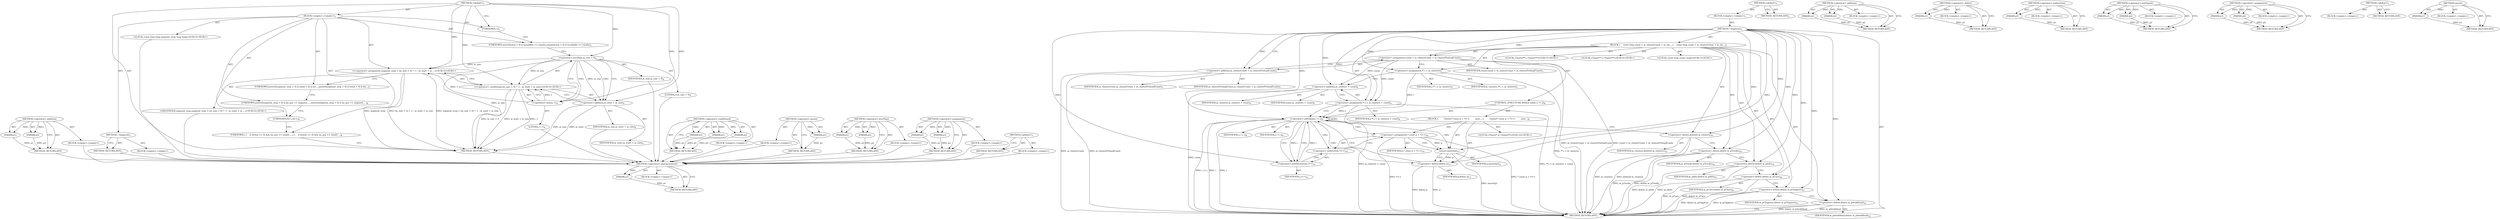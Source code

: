 digraph "&lt;global&gt;" {
vulnerable_93 [label=<(METHOD,&lt;operator&gt;.postIncrement)>];
vulnerable_94 [label=<(PARAM,p1)>];
vulnerable_95 [label=<(BLOCK,&lt;empty&gt;,&lt;empty&gt;)>];
vulnerable_96 [label=<(METHOD_RETURN,ANY)>];
vulnerable_6 [label=<(METHOD,&lt;global&gt;)<SUB>1</SUB>>];
vulnerable_7 [label=<(BLOCK,&lt;empty&gt;,&lt;empty&gt;)<SUB>1</SUB>>];
vulnerable_8 [label=<(METHOD,~Segment)<SUB>1</SUB>>];
vulnerable_9 [label=<(BLOCK,{
    const long count = m_clusterCount + m_clu...,{
    const long count = m_clusterCount + m_clu...)<SUB>2</SUB>>];
vulnerable_10 [label="<(LOCAL,const long count: long)<SUB>3</SUB>>"];
vulnerable_11 [label=<(&lt;operator&gt;.assignment,count = m_clusterCount + m_clusterPreloadCount)<SUB>3</SUB>>];
vulnerable_12 [label=<(IDENTIFIER,count,count = m_clusterCount + m_clusterPreloadCount)<SUB>3</SUB>>];
vulnerable_13 [label=<(&lt;operator&gt;.addition,m_clusterCount + m_clusterPreloadCount)<SUB>3</SUB>>];
vulnerable_14 [label=<(IDENTIFIER,m_clusterCount,m_clusterCount + m_clusterPreloadCount)<SUB>3</SUB>>];
vulnerable_15 [label=<(IDENTIFIER,m_clusterPreloadCount,m_clusterCount + m_clusterPreloadCount)<SUB>3</SUB>>];
vulnerable_16 [label="<(LOCAL,Cluster** i: Cluster**)<SUB>5</SUB>>"];
vulnerable_17 [label=<(&lt;operator&gt;.assignment,** i = m_clusters)<SUB>5</SUB>>];
vulnerable_18 [label=<(IDENTIFIER,i,** i = m_clusters)<SUB>5</SUB>>];
vulnerable_19 [label=<(IDENTIFIER,m_clusters,** i = m_clusters)<SUB>5</SUB>>];
vulnerable_20 [label="<(LOCAL,Cluster** j: Cluster**)<SUB>6</SUB>>"];
vulnerable_21 [label=<(&lt;operator&gt;.assignment,** j = m_clusters + count)<SUB>6</SUB>>];
vulnerable_22 [label=<(IDENTIFIER,j,** j = m_clusters + count)<SUB>6</SUB>>];
vulnerable_23 [label=<(&lt;operator&gt;.addition,m_clusters + count)<SUB>6</SUB>>];
vulnerable_24 [label=<(IDENTIFIER,m_clusters,m_clusters + count)<SUB>6</SUB>>];
vulnerable_25 [label=<(IDENTIFIER,count,m_clusters + count)<SUB>6</SUB>>];
vulnerable_26 [label=<(CONTROL_STRUCTURE,WHILE,while (i != j))<SUB>8</SUB>>];
vulnerable_27 [label=<(&lt;operator&gt;.notEquals,i != j)<SUB>8</SUB>>];
vulnerable_28 [label=<(IDENTIFIER,i,i != j)<SUB>8</SUB>>];
vulnerable_29 [label=<(IDENTIFIER,j,i != j)<SUB>8</SUB>>];
vulnerable_30 [label=<(BLOCK,{
        Cluster* const p = *i++;
        asse...,{
        Cluster* const p = *i++;
        asse...)<SUB>9</SUB>>];
vulnerable_31 [label="<(LOCAL,Cluster* p: Cluster*)<SUB>10</SUB>>"];
vulnerable_32 [label=<(&lt;operator&gt;.assignment,* const p = *i++)<SUB>10</SUB>>];
vulnerable_33 [label=<(IDENTIFIER,p,* const p = *i++)<SUB>10</SUB>>];
vulnerable_34 [label=<(&lt;operator&gt;.indirection,*i++)<SUB>10</SUB>>];
vulnerable_35 [label=<(&lt;operator&gt;.postIncrement,i++)<SUB>10</SUB>>];
vulnerable_36 [label=<(IDENTIFIER,i,i++)<SUB>10</SUB>>];
vulnerable_37 [label=<(assert,assert(p))<SUB>11</SUB>>];
vulnerable_38 [label=<(IDENTIFIER,p,assert(p))<SUB>11</SUB>>];
vulnerable_39 [label=<(&lt;operator&gt;.delete,delete p)<SUB>13</SUB>>];
vulnerable_40 [label=<(IDENTIFIER,p,delete p)<SUB>13</SUB>>];
vulnerable_41 [label=<(&lt;operator&gt;.delete,delete[] m_clusters)<SUB>16</SUB>>];
vulnerable_42 [label=<(IDENTIFIER,m_clusters,delete[] m_clusters)<SUB>16</SUB>>];
vulnerable_43 [label=<(&lt;operator&gt;.delete,delete m_pTracks)<SUB>18</SUB>>];
vulnerable_44 [label=<(IDENTIFIER,m_pTracks,delete m_pTracks)<SUB>18</SUB>>];
vulnerable_45 [label=<(&lt;operator&gt;.delete,delete m_pInfo)<SUB>19</SUB>>];
vulnerable_46 [label=<(IDENTIFIER,m_pInfo,delete m_pInfo)<SUB>19</SUB>>];
vulnerable_47 [label=<(&lt;operator&gt;.delete,delete m_pCues)<SUB>20</SUB>>];
vulnerable_48 [label=<(IDENTIFIER,m_pCues,delete m_pCues)<SUB>20</SUB>>];
vulnerable_49 [label=<(&lt;operator&gt;.delete,delete m_pChapters)<SUB>21</SUB>>];
vulnerable_50 [label=<(IDENTIFIER,m_pChapters,delete m_pChapters)<SUB>21</SUB>>];
vulnerable_51 [label=<(&lt;operator&gt;.delete,delete m_pSeekHead)<SUB>22</SUB>>];
vulnerable_52 [label=<(IDENTIFIER,m_pSeekHead,delete m_pSeekHead)<SUB>22</SUB>>];
vulnerable_53 [label=<(METHOD_RETURN,ANY)<SUB>1</SUB>>];
vulnerable_55 [label=<(METHOD_RETURN,ANY)<SUB>1</SUB>>];
vulnerable_79 [label=<(METHOD,&lt;operator&gt;.addition)>];
vulnerable_80 [label=<(PARAM,p1)>];
vulnerable_81 [label=<(PARAM,p2)>];
vulnerable_82 [label=<(BLOCK,&lt;empty&gt;,&lt;empty&gt;)>];
vulnerable_83 [label=<(METHOD_RETURN,ANY)>];
vulnerable_101 [label=<(METHOD,&lt;operator&gt;.delete)>];
vulnerable_102 [label=<(PARAM,p1)>];
vulnerable_103 [label=<(BLOCK,&lt;empty&gt;,&lt;empty&gt;)>];
vulnerable_104 [label=<(METHOD_RETURN,ANY)>];
vulnerable_89 [label=<(METHOD,&lt;operator&gt;.indirection)>];
vulnerable_90 [label=<(PARAM,p1)>];
vulnerable_91 [label=<(BLOCK,&lt;empty&gt;,&lt;empty&gt;)>];
vulnerable_92 [label=<(METHOD_RETURN,ANY)>];
vulnerable_84 [label=<(METHOD,&lt;operator&gt;.notEquals)>];
vulnerable_85 [label=<(PARAM,p1)>];
vulnerable_86 [label=<(PARAM,p2)>];
vulnerable_87 [label=<(BLOCK,&lt;empty&gt;,&lt;empty&gt;)>];
vulnerable_88 [label=<(METHOD_RETURN,ANY)>];
vulnerable_74 [label=<(METHOD,&lt;operator&gt;.assignment)>];
vulnerable_75 [label=<(PARAM,p1)>];
vulnerable_76 [label=<(PARAM,p2)>];
vulnerable_77 [label=<(BLOCK,&lt;empty&gt;,&lt;empty&gt;)>];
vulnerable_78 [label=<(METHOD_RETURN,ANY)>];
vulnerable_68 [label=<(METHOD,&lt;global&gt;)<SUB>1</SUB>>];
vulnerable_69 [label=<(BLOCK,&lt;empty&gt;,&lt;empty&gt;)>];
vulnerable_70 [label=<(METHOD_RETURN,ANY)>];
vulnerable_97 [label=<(METHOD,assert)>];
vulnerable_98 [label=<(PARAM,p1)>];
vulnerable_99 [label=<(BLOCK,&lt;empty&gt;,&lt;empty&gt;)>];
vulnerable_100 [label=<(METHOD_RETURN,ANY)>];
fixed_65 [label=<(METHOD,&lt;operator&gt;.addition)>];
fixed_66 [label=<(PARAM,p1)>];
fixed_67 [label=<(PARAM,p2)>];
fixed_68 [label=<(BLOCK,&lt;empty&gt;,&lt;empty&gt;)>];
fixed_69 [label=<(METHOD_RETURN,ANY)>];
fixed_6 [label=<(METHOD,&lt;global&gt;)<SUB>1</SUB>>];
fixed_7 [label=<(BLOCK,&lt;empty&gt;,&lt;empty&gt;)<SUB>1</SUB>>];
fixed_8 [label=<(METHOD,~Segment)<SUB>1</SUB>>];
fixed_9 [label=<(BLOCK,&lt;empty&gt;,&lt;empty&gt;)>];
fixed_10 [label=<(METHOD_RETURN,ANY)<SUB>1</SUB>>];
fixed_12 [label=<(UNKNOWN,),))<SUB>1</SUB>>];
fixed_13 [label=<(UNKNOWN,assert((total &lt; 0) || (available &lt;= total));,assert((total &lt; 0) || (available &lt;= total));)<SUB>2</SUB>>];
fixed_14 [label="<(LOCAL,const long long segment_stop: long long)<SUB>4</SUB>>"];
fixed_15 [label="<(&lt;operator&gt;.assignment,segment_stop = (m_size &lt; 0) ? -1 : m_start + m_...)<SUB>4</SUB>>"];
fixed_16 [label="<(IDENTIFIER,segment_stop,segment_stop = (m_size &lt; 0) ? -1 : m_start + m_...)<SUB>4</SUB>>"];
fixed_17 [label="<(&lt;operator&gt;.conditional,(m_size &lt; 0) ? -1 : m_start + m_size)<SUB>4</SUB>>"];
fixed_18 [label=<(&lt;operator&gt;.lessThan,m_size &lt; 0)<SUB>4</SUB>>];
fixed_19 [label=<(IDENTIFIER,m_size,m_size &lt; 0)<SUB>4</SUB>>];
fixed_20 [label=<(LITERAL,0,m_size &lt; 0)<SUB>4</SUB>>];
fixed_21 [label=<(&lt;operator&gt;.minus,-1)<SUB>4</SUB>>];
fixed_22 [label=<(LITERAL,1,-1)<SUB>4</SUB>>];
fixed_23 [label=<(&lt;operator&gt;.addition,m_start + m_size)<SUB>4</SUB>>];
fixed_24 [label=<(IDENTIFIER,m_start,m_start + m_size)<SUB>4</SUB>>];
fixed_25 [label=<(IDENTIFIER,m_size,m_start + m_size)<SUB>4</SUB>>];
fixed_26 [label=<(UNKNOWN,assert((segment_stop &lt; 0) || (total &lt; 0) || (se...,assert((segment_stop &lt; 0) || (total &lt; 0) || (se...)<SUB>5</SUB>>];
fixed_27 [label=<(UNKNOWN,assert((segment_stop &lt; 0) || (m_pos &lt;= segment_...,assert((segment_stop &lt; 0) || (m_pos &lt;= segment_...)<SUB>6</SUB>>];
fixed_28 [label=<(UNKNOWN,for (;,for (;)<SUB>8</SUB>>];
fixed_29 [label=<(UNKNOWN,) {
    if ((total &gt;= 0) &amp;&amp; (m_pos &gt;= total))
 ...,) {
    if ((total &gt;= 0) &amp;&amp; (m_pos &gt;= total))
 ...)<SUB>8</SUB>>];
fixed_30 [label=<(METHOD_RETURN,ANY)<SUB>1</SUB>>];
fixed_50 [label=<(METHOD,&lt;operator&gt;.conditional)>];
fixed_51 [label=<(PARAM,p1)>];
fixed_52 [label=<(PARAM,p2)>];
fixed_53 [label=<(PARAM,p3)>];
fixed_54 [label=<(BLOCK,&lt;empty&gt;,&lt;empty&gt;)>];
fixed_55 [label=<(METHOD_RETURN,ANY)>];
fixed_61 [label=<(METHOD,&lt;operator&gt;.minus)>];
fixed_62 [label=<(PARAM,p1)>];
fixed_63 [label=<(BLOCK,&lt;empty&gt;,&lt;empty&gt;)>];
fixed_64 [label=<(METHOD_RETURN,ANY)>];
fixed_56 [label=<(METHOD,&lt;operator&gt;.lessThan)>];
fixed_57 [label=<(PARAM,p1)>];
fixed_58 [label=<(PARAM,p2)>];
fixed_59 [label=<(BLOCK,&lt;empty&gt;,&lt;empty&gt;)>];
fixed_60 [label=<(METHOD_RETURN,ANY)>];
fixed_45 [label=<(METHOD,&lt;operator&gt;.assignment)>];
fixed_46 [label=<(PARAM,p1)>];
fixed_47 [label=<(PARAM,p2)>];
fixed_48 [label=<(BLOCK,&lt;empty&gt;,&lt;empty&gt;)>];
fixed_49 [label=<(METHOD_RETURN,ANY)>];
fixed_39 [label=<(METHOD,&lt;global&gt;)<SUB>1</SUB>>];
fixed_40 [label=<(BLOCK,&lt;empty&gt;,&lt;empty&gt;)>];
fixed_41 [label=<(METHOD_RETURN,ANY)>];
vulnerable_93 -> vulnerable_94  [key=0, label="AST: "];
vulnerable_93 -> vulnerable_94  [key=1, label="DDG: "];
vulnerable_93 -> vulnerable_95  [key=0, label="AST: "];
vulnerable_93 -> vulnerable_96  [key=0, label="AST: "];
vulnerable_93 -> vulnerable_96  [key=1, label="CFG: "];
vulnerable_94 -> vulnerable_96  [key=0, label="DDG: p1"];
vulnerable_6 -> vulnerable_7  [key=0, label="AST: "];
vulnerable_6 -> vulnerable_55  [key=0, label="AST: "];
vulnerable_6 -> vulnerable_55  [key=1, label="CFG: "];
vulnerable_7 -> vulnerable_8  [key=0, label="AST: "];
vulnerable_8 -> vulnerable_9  [key=0, label="AST: "];
vulnerable_8 -> vulnerable_53  [key=0, label="AST: "];
vulnerable_8 -> vulnerable_13  [key=0, label="CFG: "];
vulnerable_8 -> vulnerable_13  [key=1, label="DDG: "];
vulnerable_8 -> vulnerable_11  [key=0, label="DDG: "];
vulnerable_8 -> vulnerable_17  [key=0, label="DDG: "];
vulnerable_8 -> vulnerable_21  [key=0, label="DDG: "];
vulnerable_8 -> vulnerable_41  [key=0, label="DDG: "];
vulnerable_8 -> vulnerable_43  [key=0, label="DDG: "];
vulnerable_8 -> vulnerable_45  [key=0, label="DDG: "];
vulnerable_8 -> vulnerable_47  [key=0, label="DDG: "];
vulnerable_8 -> vulnerable_49  [key=0, label="DDG: "];
vulnerable_8 -> vulnerable_51  [key=0, label="DDG: "];
vulnerable_8 -> vulnerable_23  [key=0, label="DDG: "];
vulnerable_8 -> vulnerable_27  [key=0, label="DDG: "];
vulnerable_8 -> vulnerable_37  [key=0, label="DDG: "];
vulnerable_8 -> vulnerable_39  [key=0, label="DDG: "];
vulnerable_8 -> vulnerable_35  [key=0, label="DDG: "];
vulnerable_9 -> vulnerable_10  [key=0, label="AST: "];
vulnerable_9 -> vulnerable_11  [key=0, label="AST: "];
vulnerable_9 -> vulnerable_16  [key=0, label="AST: "];
vulnerable_9 -> vulnerable_17  [key=0, label="AST: "];
vulnerable_9 -> vulnerable_20  [key=0, label="AST: "];
vulnerable_9 -> vulnerable_21  [key=0, label="AST: "];
vulnerable_9 -> vulnerable_26  [key=0, label="AST: "];
vulnerable_9 -> vulnerable_41  [key=0, label="AST: "];
vulnerable_9 -> vulnerable_43  [key=0, label="AST: "];
vulnerable_9 -> vulnerable_45  [key=0, label="AST: "];
vulnerable_9 -> vulnerable_47  [key=0, label="AST: "];
vulnerable_9 -> vulnerable_49  [key=0, label="AST: "];
vulnerable_9 -> vulnerable_51  [key=0, label="AST: "];
vulnerable_11 -> vulnerable_12  [key=0, label="AST: "];
vulnerable_11 -> vulnerable_13  [key=0, label="AST: "];
vulnerable_11 -> vulnerable_17  [key=0, label="CFG: "];
vulnerable_11 -> vulnerable_53  [key=0, label="DDG: m_clusterCount + m_clusterPreloadCount"];
vulnerable_11 -> vulnerable_53  [key=1, label="DDG: count = m_clusterCount + m_clusterPreloadCount"];
vulnerable_11 -> vulnerable_21  [key=0, label="DDG: count"];
vulnerable_11 -> vulnerable_23  [key=0, label="DDG: count"];
vulnerable_13 -> vulnerable_14  [key=0, label="AST: "];
vulnerable_13 -> vulnerable_15  [key=0, label="AST: "];
vulnerable_13 -> vulnerable_11  [key=0, label="CFG: "];
vulnerable_13 -> vulnerable_53  [key=0, label="DDG: m_clusterCount"];
vulnerable_13 -> vulnerable_53  [key=1, label="DDG: m_clusterPreloadCount"];
vulnerable_17 -> vulnerable_18  [key=0, label="AST: "];
vulnerable_17 -> vulnerable_19  [key=0, label="AST: "];
vulnerable_17 -> vulnerable_23  [key=0, label="CFG: "];
vulnerable_17 -> vulnerable_53  [key=0, label="DDG: ** i = m_clusters"];
vulnerable_17 -> vulnerable_27  [key=0, label="DDG: i"];
vulnerable_21 -> vulnerable_22  [key=0, label="AST: "];
vulnerable_21 -> vulnerable_23  [key=0, label="AST: "];
vulnerable_21 -> vulnerable_27  [key=0, label="CFG: "];
vulnerable_21 -> vulnerable_27  [key=1, label="DDG: j"];
vulnerable_21 -> vulnerable_53  [key=0, label="DDG: m_clusters + count"];
vulnerable_21 -> vulnerable_53  [key=1, label="DDG: ** j = m_clusters + count"];
vulnerable_23 -> vulnerable_24  [key=0, label="AST: "];
vulnerable_23 -> vulnerable_25  [key=0, label="AST: "];
vulnerable_23 -> vulnerable_21  [key=0, label="CFG: "];
vulnerable_23 -> vulnerable_53  [key=0, label="DDG: count"];
vulnerable_26 -> vulnerable_27  [key=0, label="AST: "];
vulnerable_26 -> vulnerable_30  [key=0, label="AST: "];
vulnerable_27 -> vulnerable_28  [key=0, label="AST: "];
vulnerable_27 -> vulnerable_29  [key=0, label="AST: "];
vulnerable_27 -> vulnerable_35  [key=0, label="CFG: "];
vulnerable_27 -> vulnerable_35  [key=1, label="DDG: i"];
vulnerable_27 -> vulnerable_35  [key=2, label="CDG: "];
vulnerable_27 -> vulnerable_41  [key=0, label="CFG: "];
vulnerable_27 -> vulnerable_53  [key=0, label="DDG: i"];
vulnerable_27 -> vulnerable_53  [key=1, label="DDG: j"];
vulnerable_27 -> vulnerable_53  [key=2, label="DDG: i != j"];
vulnerable_27 -> vulnerable_34  [key=0, label="CDG: "];
vulnerable_27 -> vulnerable_32  [key=0, label="CDG: "];
vulnerable_27 -> vulnerable_37  [key=0, label="CDG: "];
vulnerable_27 -> vulnerable_39  [key=0, label="CDG: "];
vulnerable_27 -> vulnerable_27  [key=0, label="CDG: "];
vulnerable_30 -> vulnerable_31  [key=0, label="AST: "];
vulnerable_30 -> vulnerable_32  [key=0, label="AST: "];
vulnerable_30 -> vulnerable_37  [key=0, label="AST: "];
vulnerable_30 -> vulnerable_39  [key=0, label="AST: "];
vulnerable_32 -> vulnerable_33  [key=0, label="AST: "];
vulnerable_32 -> vulnerable_34  [key=0, label="AST: "];
vulnerable_32 -> vulnerable_37  [key=0, label="CFG: "];
vulnerable_32 -> vulnerable_37  [key=1, label="DDG: p"];
vulnerable_32 -> vulnerable_53  [key=0, label="DDG: *i++"];
vulnerable_32 -> vulnerable_53  [key=1, label="DDG: * const p = *i++"];
vulnerable_34 -> vulnerable_35  [key=0, label="AST: "];
vulnerable_34 -> vulnerable_32  [key=0, label="CFG: "];
vulnerable_35 -> vulnerable_36  [key=0, label="AST: "];
vulnerable_35 -> vulnerable_34  [key=0, label="CFG: "];
vulnerable_35 -> vulnerable_27  [key=0, label="DDG: i"];
vulnerable_37 -> vulnerable_38  [key=0, label="AST: "];
vulnerable_37 -> vulnerable_39  [key=0, label="CFG: "];
vulnerable_37 -> vulnerable_39  [key=1, label="DDG: p"];
vulnerable_37 -> vulnerable_53  [key=0, label="DDG: assert(p)"];
vulnerable_39 -> vulnerable_40  [key=0, label="AST: "];
vulnerable_39 -> vulnerable_27  [key=0, label="CFG: "];
vulnerable_39 -> vulnerable_53  [key=0, label="DDG: p"];
vulnerable_39 -> vulnerable_53  [key=1, label="DDG: delete p"];
vulnerable_41 -> vulnerable_42  [key=0, label="AST: "];
vulnerable_41 -> vulnerable_43  [key=0, label="CFG: "];
vulnerable_41 -> vulnerable_53  [key=0, label="DDG: m_clusters"];
vulnerable_41 -> vulnerable_53  [key=1, label="DDG: delete[] m_clusters"];
vulnerable_43 -> vulnerable_44  [key=0, label="AST: "];
vulnerable_43 -> vulnerable_45  [key=0, label="CFG: "];
vulnerable_43 -> vulnerable_53  [key=0, label="DDG: delete m_pTracks"];
vulnerable_43 -> vulnerable_53  [key=1, label="DDG: m_pTracks"];
vulnerable_45 -> vulnerable_46  [key=0, label="AST: "];
vulnerable_45 -> vulnerable_47  [key=0, label="CFG: "];
vulnerable_45 -> vulnerable_53  [key=0, label="DDG: delete m_pInfo"];
vulnerable_45 -> vulnerable_53  [key=1, label="DDG: m_pInfo"];
vulnerable_47 -> vulnerable_48  [key=0, label="AST: "];
vulnerable_47 -> vulnerable_49  [key=0, label="CFG: "];
vulnerable_47 -> vulnerable_53  [key=0, label="DDG: delete m_pCues"];
vulnerable_47 -> vulnerable_53  [key=1, label="DDG: m_pCues"];
vulnerable_49 -> vulnerable_50  [key=0, label="AST: "];
vulnerable_49 -> vulnerable_51  [key=0, label="CFG: "];
vulnerable_49 -> vulnerable_53  [key=0, label="DDG: delete m_pChapters"];
vulnerable_49 -> vulnerable_53  [key=1, label="DDG: m_pChapters"];
vulnerable_51 -> vulnerable_52  [key=0, label="AST: "];
vulnerable_51 -> vulnerable_53  [key=0, label="CFG: "];
vulnerable_51 -> vulnerable_53  [key=1, label="DDG: delete m_pSeekHead"];
vulnerable_51 -> vulnerable_53  [key=2, label="DDG: m_pSeekHead"];
vulnerable_79 -> vulnerable_80  [key=0, label="AST: "];
vulnerable_79 -> vulnerable_80  [key=1, label="DDG: "];
vulnerable_79 -> vulnerable_82  [key=0, label="AST: "];
vulnerable_79 -> vulnerable_81  [key=0, label="AST: "];
vulnerable_79 -> vulnerable_81  [key=1, label="DDG: "];
vulnerable_79 -> vulnerable_83  [key=0, label="AST: "];
vulnerable_79 -> vulnerable_83  [key=1, label="CFG: "];
vulnerable_80 -> vulnerable_83  [key=0, label="DDG: p1"];
vulnerable_81 -> vulnerable_83  [key=0, label="DDG: p2"];
vulnerable_101 -> vulnerable_102  [key=0, label="AST: "];
vulnerable_101 -> vulnerable_102  [key=1, label="DDG: "];
vulnerable_101 -> vulnerable_103  [key=0, label="AST: "];
vulnerable_101 -> vulnerable_104  [key=0, label="AST: "];
vulnerable_101 -> vulnerable_104  [key=1, label="CFG: "];
vulnerable_102 -> vulnerable_104  [key=0, label="DDG: p1"];
vulnerable_89 -> vulnerable_90  [key=0, label="AST: "];
vulnerable_89 -> vulnerable_90  [key=1, label="DDG: "];
vulnerable_89 -> vulnerable_91  [key=0, label="AST: "];
vulnerable_89 -> vulnerable_92  [key=0, label="AST: "];
vulnerable_89 -> vulnerable_92  [key=1, label="CFG: "];
vulnerable_90 -> vulnerable_92  [key=0, label="DDG: p1"];
vulnerable_84 -> vulnerable_85  [key=0, label="AST: "];
vulnerable_84 -> vulnerable_85  [key=1, label="DDG: "];
vulnerable_84 -> vulnerable_87  [key=0, label="AST: "];
vulnerable_84 -> vulnerable_86  [key=0, label="AST: "];
vulnerable_84 -> vulnerable_86  [key=1, label="DDG: "];
vulnerable_84 -> vulnerable_88  [key=0, label="AST: "];
vulnerable_84 -> vulnerable_88  [key=1, label="CFG: "];
vulnerable_85 -> vulnerable_88  [key=0, label="DDG: p1"];
vulnerable_86 -> vulnerable_88  [key=0, label="DDG: p2"];
vulnerable_74 -> vulnerable_75  [key=0, label="AST: "];
vulnerable_74 -> vulnerable_75  [key=1, label="DDG: "];
vulnerable_74 -> vulnerable_77  [key=0, label="AST: "];
vulnerable_74 -> vulnerable_76  [key=0, label="AST: "];
vulnerable_74 -> vulnerable_76  [key=1, label="DDG: "];
vulnerable_74 -> vulnerable_78  [key=0, label="AST: "];
vulnerable_74 -> vulnerable_78  [key=1, label="CFG: "];
vulnerable_75 -> vulnerable_78  [key=0, label="DDG: p1"];
vulnerable_76 -> vulnerable_78  [key=0, label="DDG: p2"];
vulnerable_68 -> vulnerable_69  [key=0, label="AST: "];
vulnerable_68 -> vulnerable_70  [key=0, label="AST: "];
vulnerable_68 -> vulnerable_70  [key=1, label="CFG: "];
vulnerable_97 -> vulnerable_98  [key=0, label="AST: "];
vulnerable_97 -> vulnerable_98  [key=1, label="DDG: "];
vulnerable_97 -> vulnerable_99  [key=0, label="AST: "];
vulnerable_97 -> vulnerable_100  [key=0, label="AST: "];
vulnerable_97 -> vulnerable_100  [key=1, label="CFG: "];
vulnerable_98 -> vulnerable_100  [key=0, label="DDG: p1"];
fixed_65 -> fixed_66  [key=0, label="AST: "];
fixed_65 -> fixed_66  [key=1, label="DDG: "];
fixed_65 -> fixed_68  [key=0, label="AST: "];
fixed_65 -> fixed_67  [key=0, label="AST: "];
fixed_65 -> fixed_67  [key=1, label="DDG: "];
fixed_65 -> fixed_69  [key=0, label="AST: "];
fixed_65 -> fixed_69  [key=1, label="CFG: "];
fixed_66 -> fixed_69  [key=0, label="DDG: p1"];
fixed_67 -> fixed_69  [key=0, label="DDG: p2"];
fixed_68 -> vulnerable_93  [key=0];
fixed_69 -> vulnerable_93  [key=0];
fixed_6 -> fixed_7  [key=0, label="AST: "];
fixed_6 -> fixed_30  [key=0, label="AST: "];
fixed_6 -> fixed_12  [key=0, label="CFG: "];
fixed_6 -> fixed_15  [key=0, label="DDG: "];
fixed_6 -> fixed_17  [key=0, label="DDG: "];
fixed_6 -> fixed_18  [key=0, label="DDG: "];
fixed_6 -> fixed_21  [key=0, label="DDG: "];
fixed_6 -> fixed_23  [key=0, label="DDG: "];
fixed_7 -> fixed_8  [key=0, label="AST: "];
fixed_7 -> fixed_12  [key=0, label="AST: "];
fixed_7 -> fixed_13  [key=0, label="AST: "];
fixed_7 -> fixed_14  [key=0, label="AST: "];
fixed_7 -> fixed_15  [key=0, label="AST: "];
fixed_7 -> fixed_26  [key=0, label="AST: "];
fixed_7 -> fixed_27  [key=0, label="AST: "];
fixed_7 -> fixed_28  [key=0, label="AST: "];
fixed_7 -> fixed_29  [key=0, label="AST: "];
fixed_8 -> fixed_9  [key=0, label="AST: "];
fixed_8 -> fixed_10  [key=0, label="AST: "];
fixed_8 -> fixed_10  [key=1, label="CFG: "];
fixed_9 -> vulnerable_93  [key=0];
fixed_10 -> vulnerable_93  [key=0];
fixed_12 -> fixed_13  [key=0, label="CFG: "];
fixed_13 -> fixed_18  [key=0, label="CFG: "];
fixed_14 -> vulnerable_93  [key=0];
fixed_15 -> fixed_16  [key=0, label="AST: "];
fixed_15 -> fixed_17  [key=0, label="AST: "];
fixed_15 -> fixed_26  [key=0, label="CFG: "];
fixed_15 -> fixed_30  [key=0, label="DDG: segment_stop"];
fixed_15 -> fixed_30  [key=1, label="DDG: (m_size &lt; 0) ? -1 : m_start + m_size"];
fixed_15 -> fixed_30  [key=2, label="DDG: segment_stop = (m_size &lt; 0) ? -1 : m_start + m_size"];
fixed_16 -> vulnerable_93  [key=0];
fixed_17 -> fixed_18  [key=0, label="AST: "];
fixed_17 -> fixed_21  [key=0, label="AST: "];
fixed_17 -> fixed_23  [key=0, label="AST: "];
fixed_17 -> fixed_15  [key=0, label="CFG: "];
fixed_17 -> fixed_30  [key=0, label="DDG: m_size &lt; 0"];
fixed_17 -> fixed_30  [key=1, label="DDG: m_start + m_size"];
fixed_17 -> fixed_30  [key=2, label="DDG: -1"];
fixed_18 -> fixed_19  [key=0, label="AST: "];
fixed_18 -> fixed_20  [key=0, label="AST: "];
fixed_18 -> fixed_21  [key=0, label="CFG: "];
fixed_18 -> fixed_21  [key=1, label="CDG: "];
fixed_18 -> fixed_23  [key=0, label="CFG: "];
fixed_18 -> fixed_23  [key=1, label="DDG: m_size"];
fixed_18 -> fixed_23  [key=2, label="CDG: "];
fixed_18 -> fixed_30  [key=0, label="DDG: m_size"];
fixed_18 -> fixed_15  [key=0, label="DDG: m_size"];
fixed_18 -> fixed_17  [key=0, label="DDG: m_size"];
fixed_19 -> vulnerable_93  [key=0];
fixed_20 -> vulnerable_93  [key=0];
fixed_21 -> fixed_22  [key=0, label="AST: "];
fixed_21 -> fixed_17  [key=0, label="CFG: "];
fixed_21 -> fixed_17  [key=1, label="DDG: 1"];
fixed_21 -> fixed_15  [key=0, label="DDG: 1"];
fixed_22 -> vulnerable_93  [key=0];
fixed_23 -> fixed_24  [key=0, label="AST: "];
fixed_23 -> fixed_25  [key=0, label="AST: "];
fixed_23 -> fixed_17  [key=0, label="CFG: "];
fixed_23 -> fixed_30  [key=0, label="DDG: m_size"];
fixed_23 -> fixed_30  [key=1, label="DDG: m_start"];
fixed_24 -> vulnerable_93  [key=0];
fixed_25 -> vulnerable_93  [key=0];
fixed_26 -> fixed_27  [key=0, label="CFG: "];
fixed_27 -> fixed_28  [key=0, label="CFG: "];
fixed_28 -> fixed_29  [key=0, label="CFG: "];
fixed_29 -> fixed_30  [key=0, label="CFG: "];
fixed_30 -> vulnerable_93  [key=0];
fixed_50 -> fixed_51  [key=0, label="AST: "];
fixed_50 -> fixed_51  [key=1, label="DDG: "];
fixed_50 -> fixed_54  [key=0, label="AST: "];
fixed_50 -> fixed_52  [key=0, label="AST: "];
fixed_50 -> fixed_52  [key=1, label="DDG: "];
fixed_50 -> fixed_55  [key=0, label="AST: "];
fixed_50 -> fixed_55  [key=1, label="CFG: "];
fixed_50 -> fixed_53  [key=0, label="AST: "];
fixed_50 -> fixed_53  [key=1, label="DDG: "];
fixed_51 -> fixed_55  [key=0, label="DDG: p1"];
fixed_52 -> fixed_55  [key=0, label="DDG: p2"];
fixed_53 -> fixed_55  [key=0, label="DDG: p3"];
fixed_54 -> vulnerable_93  [key=0];
fixed_55 -> vulnerable_93  [key=0];
fixed_61 -> fixed_62  [key=0, label="AST: "];
fixed_61 -> fixed_62  [key=1, label="DDG: "];
fixed_61 -> fixed_63  [key=0, label="AST: "];
fixed_61 -> fixed_64  [key=0, label="AST: "];
fixed_61 -> fixed_64  [key=1, label="CFG: "];
fixed_62 -> fixed_64  [key=0, label="DDG: p1"];
fixed_63 -> vulnerable_93  [key=0];
fixed_64 -> vulnerable_93  [key=0];
fixed_56 -> fixed_57  [key=0, label="AST: "];
fixed_56 -> fixed_57  [key=1, label="DDG: "];
fixed_56 -> fixed_59  [key=0, label="AST: "];
fixed_56 -> fixed_58  [key=0, label="AST: "];
fixed_56 -> fixed_58  [key=1, label="DDG: "];
fixed_56 -> fixed_60  [key=0, label="AST: "];
fixed_56 -> fixed_60  [key=1, label="CFG: "];
fixed_57 -> fixed_60  [key=0, label="DDG: p1"];
fixed_58 -> fixed_60  [key=0, label="DDG: p2"];
fixed_59 -> vulnerable_93  [key=0];
fixed_60 -> vulnerable_93  [key=0];
fixed_45 -> fixed_46  [key=0, label="AST: "];
fixed_45 -> fixed_46  [key=1, label="DDG: "];
fixed_45 -> fixed_48  [key=0, label="AST: "];
fixed_45 -> fixed_47  [key=0, label="AST: "];
fixed_45 -> fixed_47  [key=1, label="DDG: "];
fixed_45 -> fixed_49  [key=0, label="AST: "];
fixed_45 -> fixed_49  [key=1, label="CFG: "];
fixed_46 -> fixed_49  [key=0, label="DDG: p1"];
fixed_47 -> fixed_49  [key=0, label="DDG: p2"];
fixed_48 -> vulnerable_93  [key=0];
fixed_49 -> vulnerable_93  [key=0];
fixed_39 -> fixed_40  [key=0, label="AST: "];
fixed_39 -> fixed_41  [key=0, label="AST: "];
fixed_39 -> fixed_41  [key=1, label="CFG: "];
fixed_40 -> vulnerable_93  [key=0];
fixed_41 -> vulnerable_93  [key=0];
}
